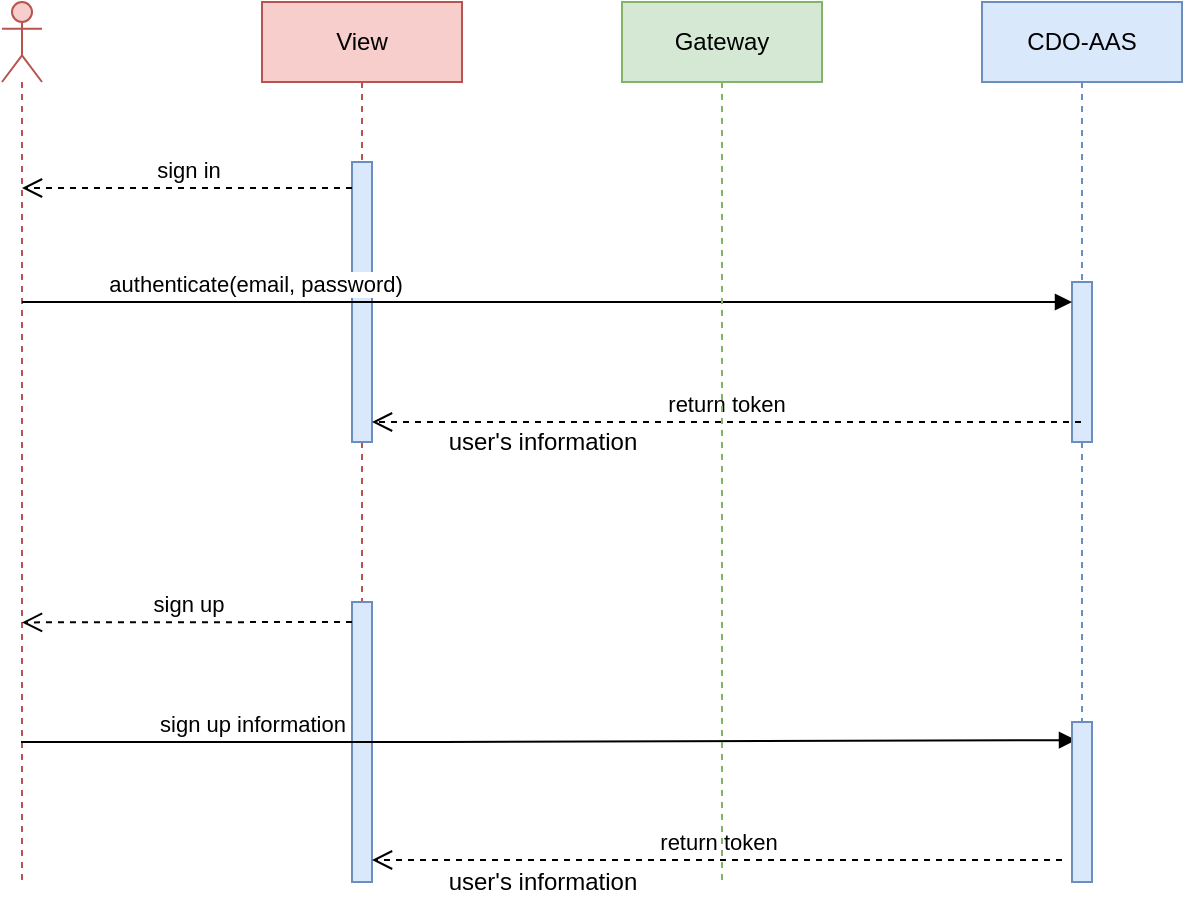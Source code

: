 <mxfile version="14.6.6" type="device"><diagram id="kgpKYQtTHZ0yAKxKKP6v" name="Page-1"><mxGraphModel dx="880" dy="597" grid="1" gridSize="10" guides="1" tooltips="1" connect="1" arrows="1" fold="1" page="1" pageScale="1" pageWidth="850" pageHeight="1100" math="0" shadow="0"><root><mxCell id="0"/><mxCell id="1" parent="0"/><mxCell id="HEdeN4zISzuNyjS1-kap-7" value="" style="shape=umlLifeline;participant=umlActor;perimeter=lifelinePerimeter;whiteSpace=wrap;html=1;container=1;collapsible=0;recursiveResize=0;verticalAlign=top;spacingTop=36;outlineConnect=0;fillColor=#f8cecc;strokeColor=#b85450;size=40;" parent="1" vertex="1"><mxGeometry x="70" y="120" width="20" height="440" as="geometry"/></mxCell><mxCell id="HEdeN4zISzuNyjS1-kap-14" value="View" style="shape=umlLifeline;perimeter=lifelinePerimeter;whiteSpace=wrap;html=1;container=1;collapsible=0;recursiveResize=0;outlineConnect=0;fillColor=#f8cecc;strokeColor=#b85450;" parent="1" vertex="1"><mxGeometry x="200" y="120" width="100" height="300" as="geometry"/></mxCell><mxCell id="HEdeN4zISzuNyjS1-kap-15" value="&lt;span&gt;CDO-AAS&lt;/span&gt;" style="shape=umlLifeline;perimeter=lifelinePerimeter;whiteSpace=wrap;html=1;container=1;collapsible=0;recursiveResize=0;outlineConnect=0;fillColor=#dae8fc;strokeColor=#6c8ebf;" parent="1" vertex="1"><mxGeometry x="560" y="120" width="100" height="360" as="geometry"/></mxCell><mxCell id="HEdeN4zISzuNyjS1-kap-25" value="" style="html=1;points=[];perimeter=orthogonalPerimeter;fillColor=#dae8fc;strokeColor=#6c8ebf;" parent="HEdeN4zISzuNyjS1-kap-15" vertex="1"><mxGeometry x="45" y="140" width="10" height="80" as="geometry"/></mxCell><mxCell id="HEdeN4zISzuNyjS1-kap-18" value="" style="html=1;points=[];perimeter=orthogonalPerimeter;fillColor=#dae8fc;strokeColor=#6c8ebf;" parent="1" vertex="1"><mxGeometry x="245" y="200" width="10" height="140" as="geometry"/></mxCell><mxCell id="HEdeN4zISzuNyjS1-kap-20" value="sign in" style="html=1;verticalAlign=bottom;endArrow=open;dashed=1;endSize=8;" parent="1" target="HEdeN4zISzuNyjS1-kap-7" edge="1"><mxGeometry relative="1" as="geometry"><mxPoint x="80" y="195.16" as="targetPoint"/><mxPoint x="245" y="213" as="sourcePoint"/></mxGeometry></mxCell><mxCell id="HEdeN4zISzuNyjS1-kap-26" value="&amp;nbsp;authenticate(email, password)" style="html=1;verticalAlign=bottom;endArrow=block;" parent="1" source="HEdeN4zISzuNyjS1-kap-7" target="HEdeN4zISzuNyjS1-kap-25" edge="1"><mxGeometry x="-0.565" width="80" relative="1" as="geometry"><mxPoint x="79.5" y="270" as="sourcePoint"/><mxPoint x="449.5" y="270" as="targetPoint"/><Array as="points"><mxPoint x="280" y="270"/></Array><mxPoint x="1" as="offset"/></mxGeometry></mxCell><mxCell id="HEdeN4zISzuNyjS1-kap-28" value="return token" style="html=1;verticalAlign=bottom;endArrow=open;dashed=1;endSize=8;" parent="1" edge="1" source="HEdeN4zISzuNyjS1-kap-15"><mxGeometry relative="1" as="geometry"><mxPoint x="440" y="330" as="sourcePoint"/><mxPoint x="255" y="330" as="targetPoint"/></mxGeometry></mxCell><mxCell id="HEdeN4zISzuNyjS1-kap-30" value="" style="html=1;points=[];perimeter=orthogonalPerimeter;fillColor=#dae8fc;strokeColor=#6c8ebf;" parent="1" vertex="1"><mxGeometry x="245" y="420" width="10" height="140" as="geometry"/></mxCell><mxCell id="HEdeN4zISzuNyjS1-kap-31" value="sign up" style="html=1;verticalAlign=bottom;endArrow=open;dashed=1;endSize=8;entryX=0.5;entryY=0.164;entryDx=0;entryDy=0;entryPerimeter=0;" parent="1" edge="1"><mxGeometry relative="1" as="geometry"><mxPoint x="80" y="430.2" as="targetPoint"/><mxPoint x="245" y="430" as="sourcePoint"/></mxGeometry></mxCell><mxCell id="HEdeN4zISzuNyjS1-kap-32" value="sign up information" style="html=1;verticalAlign=bottom;endArrow=block;entryX=0.2;entryY=0.113;entryDx=0;entryDy=0;entryPerimeter=0;" parent="1" edge="1" target="HEdeN4zISzuNyjS1-kap-33"><mxGeometry x="-0.565" width="80" relative="1" as="geometry"><mxPoint x="79.5" y="490" as="sourcePoint"/><mxPoint x="444" y="490" as="targetPoint"/><Array as="points"><mxPoint x="280" y="490"/></Array><mxPoint x="1" as="offset"/></mxGeometry></mxCell><mxCell id="HEdeN4zISzuNyjS1-kap-33" value="" style="html=1;points=[];perimeter=orthogonalPerimeter;fillColor=#dae8fc;strokeColor=#6c8ebf;" parent="1" vertex="1"><mxGeometry x="605" y="480" width="10" height="80" as="geometry"/></mxCell><mxCell id="HEdeN4zISzuNyjS1-kap-34" value="user's information" style="text;html=1;align=center;verticalAlign=middle;resizable=0;points=[];autosize=1;" parent="1" vertex="1"><mxGeometry x="285" y="330" width="110" height="20" as="geometry"/></mxCell><mxCell id="HEdeN4zISzuNyjS1-kap-37" value="return token" style="html=1;verticalAlign=bottom;endArrow=open;dashed=1;endSize=8;" parent="1" edge="1"><mxGeometry relative="1" as="geometry"><mxPoint x="600" y="549" as="sourcePoint"/><mxPoint x="255" y="549" as="targetPoint"/></mxGeometry></mxCell><mxCell id="HEdeN4zISzuNyjS1-kap-38" value="user's information" style="text;html=1;align=center;verticalAlign=middle;resizable=0;points=[];autosize=1;" parent="1" vertex="1"><mxGeometry x="285" y="550" width="110" height="20" as="geometry"/></mxCell><mxCell id="sB-AX9YjQ4EiB-6ogC---1" value="Gateway" style="shape=umlLifeline;perimeter=lifelinePerimeter;whiteSpace=wrap;html=1;container=1;collapsible=0;recursiveResize=0;outlineConnect=0;fillColor=#d5e8d4;strokeColor=#82b366;" vertex="1" parent="1"><mxGeometry x="380" y="120" width="100" height="440" as="geometry"/></mxCell></root></mxGraphModel></diagram></mxfile>